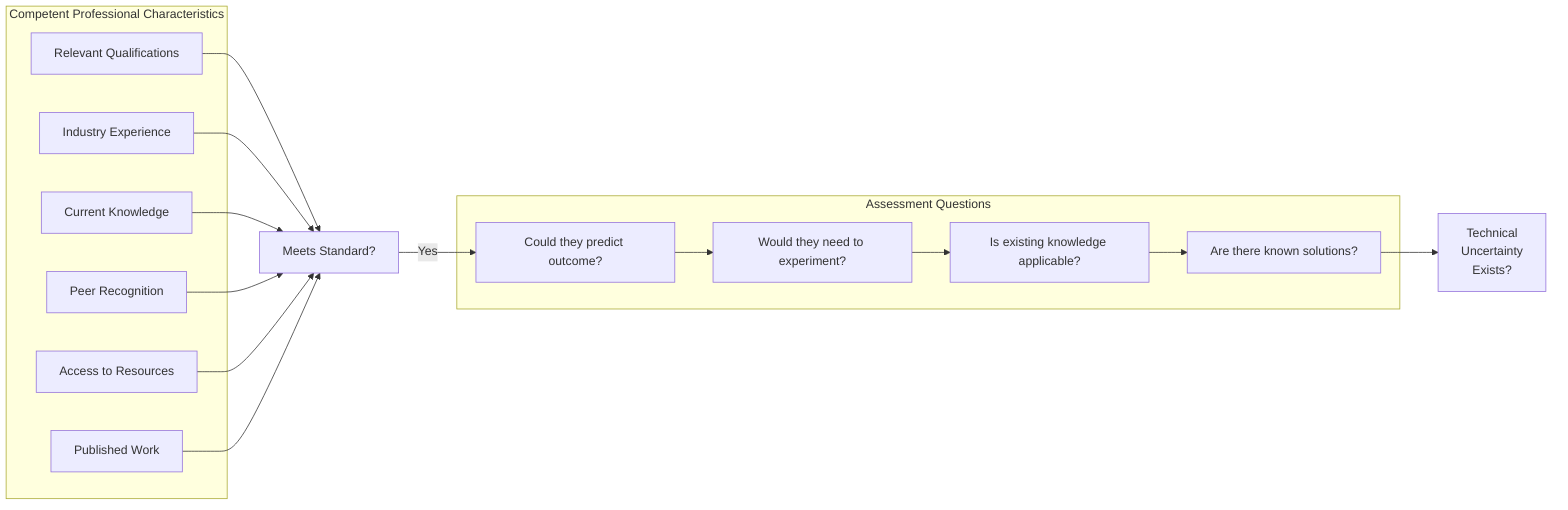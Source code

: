 flowchart LR
    subgraph CPC["Competent Professional Characteristics"]
        CP1["Relevant Qualifications"]
        CP2["Industry Experience"]
        CP3["Current Knowledge"]
        CP4["Peer Recognition"]
        CP5["Access to Resources"]
        CP6["Published Work"]
    end
    
    subgraph AQ["Assessment Questions"]
        AQ1["Could they predict outcome?"]
        AQ2["Would they need to experiment?"]
        AQ3["Is existing knowledge applicable?"]
        AQ4["Are there known solutions?"]
    end
    
    CP1 --> Decision["Meets Standard?"]
    CP2 --> Decision
    CP3 --> Decision
    CP4 --> Decision
    CP5 --> Decision
    CP6 --> Decision
    
    Decision -->|Yes| AQ1
    AQ1 --> AQ2
    AQ2 --> AQ3
    AQ3 --> AQ4
    
    AQ4 --> Result["Technical<br/>Uncertainty<br/>Exists?"]